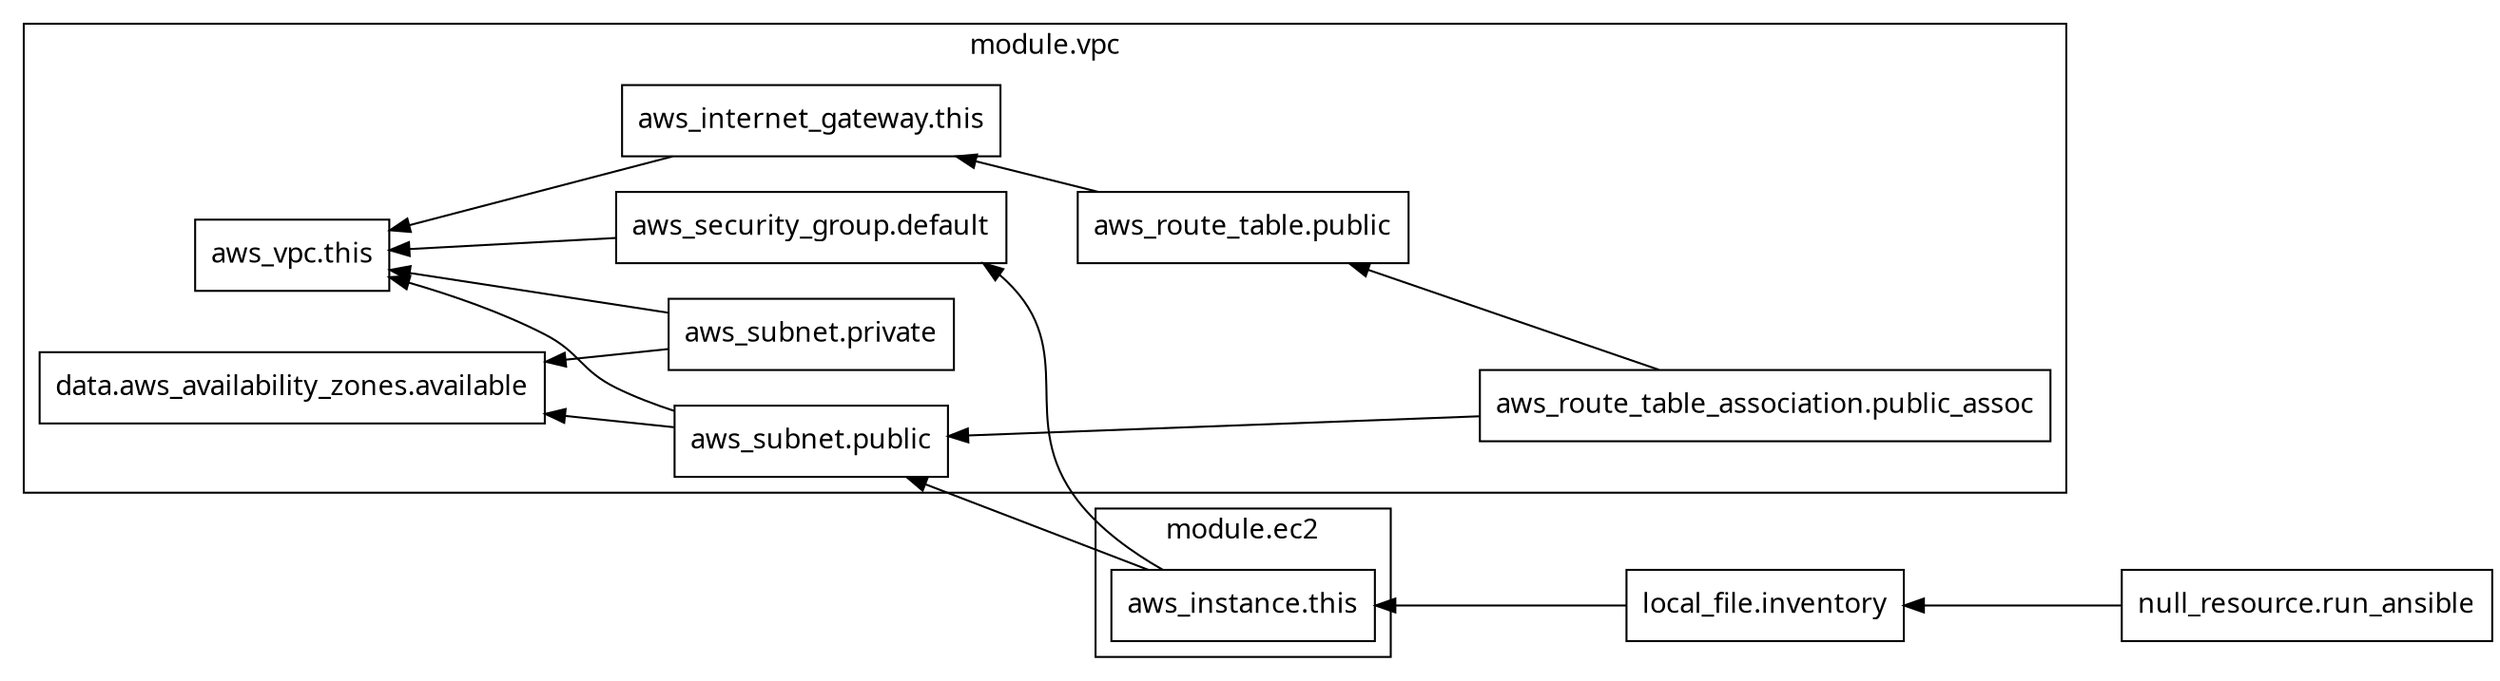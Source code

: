 digraph G {
  rankdir = "RL";
  node [shape = rect, fontname = "sans-serif"];
  "local_file.inventory" [label="local_file.inventory"];
  "null_resource.run_ansible" [label="null_resource.run_ansible"];
  subgraph "cluster_module.ec2" {
    label = "module.ec2"
    fontname = "sans-serif"
    "module.ec2.aws_instance.this" [label="aws_instance.this"];
  }
  subgraph "cluster_module.vpc" {
    label = "module.vpc"
    fontname = "sans-serif"
    "module.vpc.data.aws_availability_zones.available" [label="data.aws_availability_zones.available"];
    "module.vpc.aws_internet_gateway.this" [label="aws_internet_gateway.this"];
    "module.vpc.aws_route_table.public" [label="aws_route_table.public"];
    "module.vpc.aws_route_table_association.public_assoc" [label="aws_route_table_association.public_assoc"];
    "module.vpc.aws_security_group.default" [label="aws_security_group.default"];
    "module.vpc.aws_subnet.private" [label="aws_subnet.private"];
    "module.vpc.aws_subnet.public" [label="aws_subnet.public"];
    "module.vpc.aws_vpc.this" [label="aws_vpc.this"];
  }
  "local_file.inventory" -> "module.ec2.aws_instance.this";
  "null_resource.run_ansible" -> "local_file.inventory";
  "module.ec2.aws_instance.this" -> "module.vpc.aws_security_group.default";
  "module.ec2.aws_instance.this" -> "module.vpc.aws_subnet.public";
  "module.vpc.aws_internet_gateway.this" -> "module.vpc.aws_vpc.this";
  "module.vpc.aws_route_table.public" -> "module.vpc.aws_internet_gateway.this";
  "module.vpc.aws_route_table_association.public_assoc" -> "module.vpc.aws_route_table.public";
  "module.vpc.aws_route_table_association.public_assoc" -> "module.vpc.aws_subnet.public";
  "module.vpc.aws_security_group.default" -> "module.vpc.aws_vpc.this";
  "module.vpc.aws_subnet.private" -> "module.vpc.data.aws_availability_zones.available";
  "module.vpc.aws_subnet.private" -> "module.vpc.aws_vpc.this";
  "module.vpc.aws_subnet.public" -> "module.vpc.data.aws_availability_zones.available";
  "module.vpc.aws_subnet.public" -> "module.vpc.aws_vpc.this";
}
